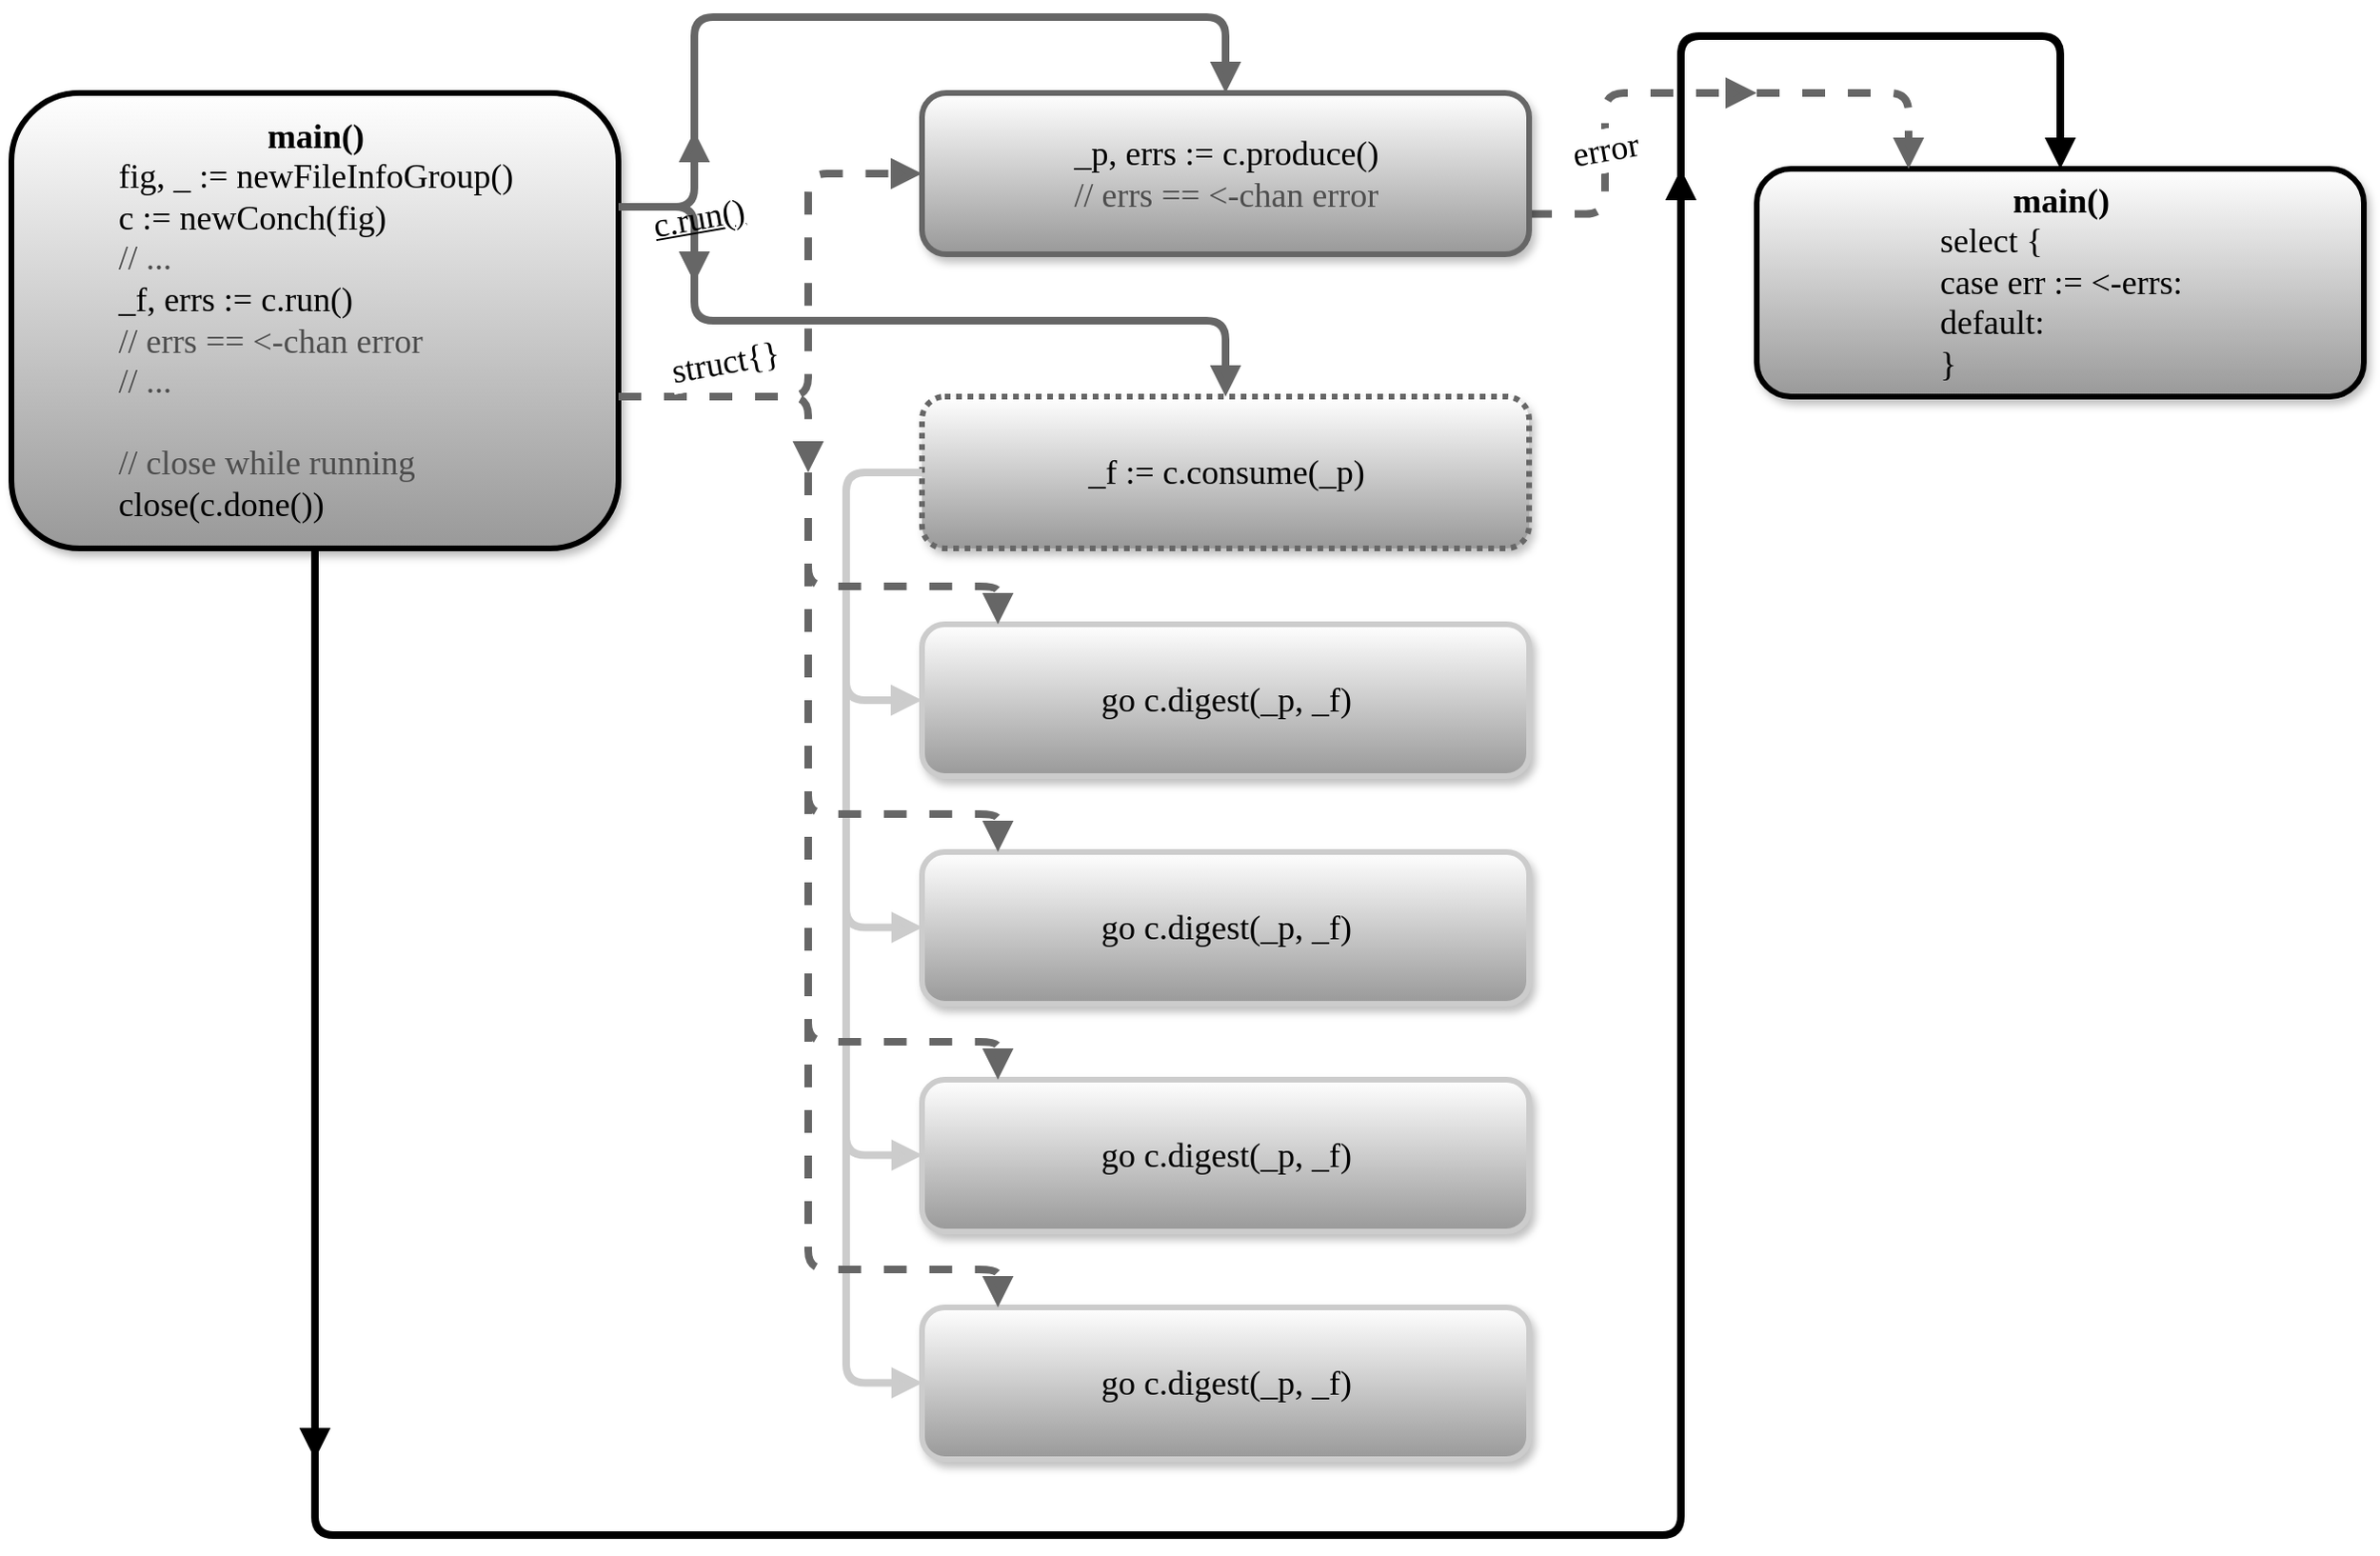 <mxfile userAgent="Mozilla/5.0 (X11; Linux x86_64) AppleWebKit/537.36 (KHTML, like Gecko) Ubuntu Chromium/53.0.279.143 Chrome/53.0.279.143 Safari/537.36" version="6.0.1.7" editor="www.draw.io" type="google"><diagram name="Page-1"><mxGraphModel dx="2052" dy="1925" grid="1" gridSize="10" guides="1" tooltips="1" connect="1" arrows="1" fold="1" page="1" pageScale="1.5" pageWidth="960" pageHeight="800" math="0" shadow="0"><root><mxCell id="0" style=";html=1;"/><mxCell id="1" style=";html=1;" parent="0"/><mxCell id="6a6d49dab7758944-105" value="" style="edgeStyle=elbowEdgeStyle;strokeWidth=4;endArrow=block;endFill=1;fontStyle=0;dashed=1;html=1;fontFamily=Lucida Console;fontSize=18;strokeColor=#666666;exitX=1;exitY=0.75;" edge="1" parent="1" source="3"><mxGeometry x="-250" y="-309.647" width="100" height="100" as="geometry"><mxPoint x="900" y="40.353" as="sourcePoint"/><mxPoint x="920" y="40" as="targetPoint"/><Array as="points"><mxPoint x="840" y="40"/><mxPoint x="900" y="-39.647"/></Array></mxGeometry></mxCell><mxCell id="3" value="&lt;div style=&quot;text-align: left&quot;&gt;&lt;span&gt;_p, errs := c.produce()&lt;/span&gt;&lt;/div&gt;&lt;div style=&quot;text-align: left&quot;&gt;&lt;span&gt;&lt;font color=&quot;#4d4d4d&quot;&gt;// errs == &amp;lt;-chan error&lt;/font&gt;&lt;/span&gt;&lt;/div&gt;" style="rounded=1;fillColor=#FFFFFF;strokeColor=#666666;shadow=1;gradientColor=#999999;fontStyle=0;html=1;fontFamily=Lucida Console;fontSize=18;strokeWidth=3;" vertex="1" parent="1"><mxGeometry x="480" y="40" width="320" height="85" as="geometry"/></mxCell><mxCell id="29" value="" style="edgeStyle=elbowEdgeStyle;elbow=vertical;strokeWidth=4;endArrow=block;endFill=1;fontStyle=0;html=1;fontFamily=Lucida Console;fontSize=18;entryX=0.5;entryY=0;strokeColor=#666666;" edge="1" parent="1" target="3"><mxGeometry x="230" y="-155" width="100" height="100" as="geometry"><mxPoint x="360" y="80" as="sourcePoint"/><mxPoint x="640" y="-5" as="targetPoint"/><Array as="points"><mxPoint x="590"/><mxPoint x="500" y="-40"/><mxPoint x="460" y="-45"/></Array></mxGeometry></mxCell><mxCell id="6a6d49dab7758944-55" value="&lt;div style=&quot;text-align: center&quot;&gt;&lt;span&gt;&lt;b&gt;main()&lt;/b&gt;&lt;/span&gt;&lt;/div&gt;&lt;div style=&quot;text-align: left&quot;&gt;fig, _ := newFileInfoGroup()&lt;/div&gt;&lt;div style=&quot;text-align: left&quot;&gt;c := newConch(fig)&lt;/div&gt;&lt;div style=&quot;text-align: left&quot;&gt;&lt;font color=&quot;#4d4d4d&quot;&gt;// ...&lt;/font&gt;&lt;/div&gt;&lt;div style=&quot;text-align: left&quot;&gt;&lt;div&gt;&lt;span&gt;_f, errs := c.run()&lt;/span&gt;&lt;br&gt;&lt;/div&gt;&lt;div&gt;&lt;span style=&quot;color: rgb(77 , 77 , 77)&quot;&gt;// errs == &amp;lt;-chan error&lt;/span&gt;&lt;/div&gt;&lt;div&gt;&lt;span style=&quot;color: rgb(77 , 77 , 77)&quot;&gt;// ...&lt;/span&gt;&lt;/div&gt;&lt;div&gt;&lt;span style=&quot;color: rgb(77 , 77 , 77)&quot;&gt;&lt;br&gt;&lt;/span&gt;&lt;/div&gt;&lt;div&gt;&lt;span style=&quot;color: rgb(77 , 77 , 77)&quot;&gt;// close while running&lt;/span&gt;&lt;br&gt;&lt;/div&gt;&lt;/div&gt;&lt;div style=&quot;text-align: left&quot;&gt;close(c.done())&lt;/div&gt;" style="rounded=1;fillColor=#FFFFFF;strokeColor=#000000;shadow=1;gradientColor=#999999;fontStyle=0;html=1;fontFamily=Lucida Console;fontSize=18;strokeWidth=3;align=center;" vertex="1" parent="1"><mxGeometry y="40" width="320" height="240" as="geometry"/></mxCell><mxCell id="6a6d49dab7758944-60" value="" style="edgeStyle=elbowEdgeStyle;elbow=vertical;strokeWidth=4;endArrow=block;endFill=1;fontStyle=0;html=1;fontFamily=Lucida Console;fontSize=18;strokeColor=#666666;" edge="1" parent="1"><mxGeometry x="130" y="-40" width="100" height="100" as="geometry"><mxPoint x="320" y="100" as="sourcePoint"/><mxPoint x="360" y="140" as="targetPoint"/><Array as="points"><mxPoint x="340" y="100"/><mxPoint x="360" y="114"/></Array></mxGeometry></mxCell><mxCell id="6a6d49dab7758944-64" value="" style="edgeStyle=elbowEdgeStyle;elbow=vertical;strokeWidth=4;endArrow=block;endFill=1;fontStyle=0;html=1;fontFamily=Lucida Console;fontSize=18;exitX=0.5;exitY=1;" edge="1" parent="1" source="6a6d49dab7758944-55"><mxGeometry x="-287" y="15" width="100" height="100" as="geometry"><mxPoint x="160" y="210" as="sourcePoint"/><mxPoint x="160" y="760" as="targetPoint"/><Array as="points"><mxPoint x="150" y="370"/><mxPoint x="160" y="230"/></Array></mxGeometry></mxCell><mxCell id="6a6d49dab7758944-66" value="&lt;div style=&quot;text-align: left&quot;&gt;&lt;span&gt;_f := c.consume(_p)&lt;/span&gt;&lt;/div&gt;" style="rounded=1;fillColor=#FFFFFF;strokeColor=#666666;shadow=1;gradientColor=#999999;fontStyle=0;html=1;fontFamily=Lucida Console;fontSize=18;strokeWidth=3;dashed=1;dashPattern=1 1;" vertex="1" parent="1"><mxGeometry x="480" y="200" width="320" height="80" as="geometry"/></mxCell><mxCell id="6a6d49dab7758944-67" value="" style="edgeStyle=elbowEdgeStyle;elbow=vertical;strokeWidth=4;endArrow=block;endFill=1;fontStyle=0;html=1;fontFamily=Lucida Console;fontSize=18;entryX=0.5;entryY=0;strokeColor=#666666;" edge="1" parent="1" target="6a6d49dab7758944-66"><mxGeometry x="230" y="45" width="100" height="100" as="geometry"><mxPoint x="360" y="120" as="sourcePoint"/><mxPoint x="640.353" y="195.059" as="targetPoint"/><Array as="points"><mxPoint x="480" y="160"/><mxPoint x="500" y="160"/><mxPoint x="460" y="155"/></Array></mxGeometry></mxCell><mxCell id="6a6d49dab7758944-68" value="&lt;div style=&quot;text-align: left&quot;&gt;&lt;span&gt;go c.digest&lt;/span&gt;&lt;span&gt;(_p, _f)&lt;/span&gt;&lt;/div&gt;" style="rounded=1;fillColor=#FFFFFF;strokeColor=#CCCCCC;shadow=1;gradientColor=#999999;fontStyle=0;html=1;fontFamily=Lucida Console;fontSize=18;strokeWidth=3;" vertex="1" parent="1"><mxGeometry x="480" y="320" width="320" height="80" as="geometry"/></mxCell><mxCell id="6a6d49dab7758944-69" value="&lt;div style=&quot;text-align: left&quot;&gt;&lt;span&gt;go c.digest&lt;/span&gt;&lt;span&gt;(_p, _f)&lt;/span&gt;&lt;/div&gt;" style="rounded=1;fillColor=#FFFFFF;strokeColor=#CCCCCC;shadow=1;gradientColor=#999999;fontStyle=0;html=1;fontFamily=Lucida Console;fontSize=18;strokeWidth=3;" vertex="1" parent="1"><mxGeometry x="480" y="440" width="320" height="80" as="geometry"/></mxCell><mxCell id="6a6d49dab7758944-70" value="&lt;div style=&quot;text-align: left&quot;&gt;&lt;span&gt;go c.digest&lt;/span&gt;&lt;span&gt;(_p, _f)&lt;/span&gt;&lt;/div&gt;" style="rounded=1;fillColor=#FFFFFF;strokeColor=#CCCCCC;shadow=1;gradientColor=#999999;fontStyle=0;html=1;fontFamily=Lucida Console;fontSize=18;strokeWidth=3;" vertex="1" parent="1"><mxGeometry x="480" y="560" width="320" height="80" as="geometry"/></mxCell><mxCell id="6a6d49dab7758944-71" value="&lt;div style=&quot;text-align: left&quot;&gt;&lt;span&gt;go c.digest&lt;/span&gt;&lt;span&gt;(_p, _f)&lt;/span&gt;&lt;/div&gt;" style="rounded=1;fillColor=#FFFFFF;strokeColor=#CCCCCC;shadow=1;gradientColor=#999999;fontStyle=0;html=1;fontFamily=Lucida Console;fontSize=18;strokeWidth=3;" vertex="1" parent="1"><mxGeometry x="480" y="680" width="320" height="80" as="geometry"/></mxCell><mxCell id="6a6d49dab7758944-72" value="" style="edgeStyle=elbowEdgeStyle;strokeWidth=4;endArrow=block;endFill=1;fontStyle=0;html=1;fontFamily=Lucida Console;fontSize=18;entryX=0;entryY=0.5;strokeColor=#CCCCCC;" edge="1" parent="1" target="6a6d49dab7758944-68"><mxGeometry x="80" y="375" width="100" height="100" as="geometry"><mxPoint x="480" y="240" as="sourcePoint"/><mxPoint x="470" y="370" as="targetPoint"/><Array as="points"><mxPoint x="440" y="320"/></Array></mxGeometry></mxCell><mxCell id="6a6d49dab7758944-73" value="" style="edgeStyle=elbowEdgeStyle;strokeWidth=4;endArrow=block;endFill=1;fontStyle=0;html=1;fontFamily=Lucida Console;fontSize=18;entryX=0;entryY=0.5;strokeColor=#CCCCCC;" edge="1" parent="1"><mxGeometry x="80" y="495" width="100" height="100" as="geometry"><mxPoint x="440" y="320" as="sourcePoint"/><mxPoint x="480.353" y="479.765" as="targetPoint"/><Array as="points"><mxPoint x="440" y="440"/></Array></mxGeometry></mxCell><mxCell id="6a6d49dab7758944-74" value="" style="edgeStyle=elbowEdgeStyle;strokeWidth=4;endArrow=block;endFill=1;fontStyle=0;html=1;fontFamily=Lucida Console;fontSize=18;entryX=0;entryY=0.5;strokeColor=#CCCCCC;" edge="1" parent="1"><mxGeometry x="80" y="615" width="100" height="100" as="geometry"><mxPoint x="440" y="440" as="sourcePoint"/><mxPoint x="480.353" y="599.765" as="targetPoint"/><Array as="points"><mxPoint x="440" y="560"/></Array></mxGeometry></mxCell><mxCell id="6a6d49dab7758944-75" value="" style="edgeStyle=elbowEdgeStyle;strokeWidth=4;endArrow=block;endFill=1;fontStyle=0;html=1;fontFamily=Lucida Console;fontSize=18;entryX=0;entryY=0.5;strokeColor=#CCCCCC;" edge="1" parent="1"><mxGeometry x="80" y="735" width="100" height="100" as="geometry"><mxPoint x="440" y="560" as="sourcePoint"/><mxPoint x="480.353" y="719.765" as="targetPoint"/><Array as="points"><mxPoint x="440" y="680"/></Array></mxGeometry></mxCell><mxCell id="6a6d49dab7758944-87" value="" style="edgeStyle=elbowEdgeStyle;strokeWidth=4;endArrow=block;endFill=1;fontStyle=0;dashed=1;html=1;fontFamily=Lucida Console;fontSize=18;elbow=vertical;strokeColor=#666666;" edge="1" parent="1"><mxGeometry x="-350" y="-320" width="100" height="100" as="geometry"><mxPoint x="420" y="240" as="sourcePoint"/><mxPoint x="520" y="320" as="targetPoint"/><Array as="points"><mxPoint x="840" y="300"/></Array></mxGeometry></mxCell><mxCell id="6a6d49dab7758944-88" value="" style="edgeStyle=elbowEdgeStyle;strokeWidth=4;endArrow=block;endFill=1;fontStyle=0;dashed=1;html=1;fontFamily=Lucida Console;fontSize=18;elbow=vertical;strokeColor=#666666;" edge="1" parent="1"><mxGeometry x="-350" y="-200" width="100" height="100" as="geometry"><mxPoint x="420" y="240" as="sourcePoint"/><mxPoint x="520" y="440" as="targetPoint"/><Array as="points"><mxPoint x="840" y="420"/></Array></mxGeometry></mxCell><mxCell id="6a6d49dab7758944-90" value="" style="edgeStyle=elbowEdgeStyle;strokeWidth=4;endArrow=block;endFill=1;fontStyle=0;dashed=1;html=1;fontFamily=Lucida Console;fontSize=18;elbow=vertical;strokeColor=#666666;" edge="1" parent="1"><mxGeometry x="-350" y="-80" width="100" height="100" as="geometry"><mxPoint x="420" y="240" as="sourcePoint"/><mxPoint x="520" y="560" as="targetPoint"/><Array as="points"><mxPoint x="840" y="540"/></Array></mxGeometry></mxCell><mxCell id="6a6d49dab7758944-91" value="" style="edgeStyle=elbowEdgeStyle;strokeWidth=4;endArrow=block;endFill=1;fontStyle=0;dashed=1;html=1;fontFamily=Lucida Console;fontSize=18;elbow=vertical;strokeColor=#666666;" edge="1" parent="1"><mxGeometry x="-350" y="40" width="100" height="100" as="geometry"><mxPoint x="420" y="240" as="sourcePoint"/><mxPoint x="520" y="680" as="targetPoint"/><Array as="points"><mxPoint x="520" y="660"/><mxPoint x="840" y="660"/></Array></mxGeometry></mxCell><mxCell id="6a6d49dab7758944-92" value="&lt;b&gt;main()&lt;/b&gt;&lt;div style=&quot;text-align: left&quot;&gt;select {&lt;/div&gt;&lt;div style=&quot;text-align: left&quot;&gt;case err := &amp;lt;-errs:&lt;/div&gt;&lt;div style=&quot;text-align: left&quot;&gt;default:&lt;/div&gt;&lt;div style=&quot;text-align: left&quot;&gt;}&lt;/div&gt;" style="rounded=1;fillColor=#FFFFFF;strokeColor=#000000;shadow=1;gradientColor=#999999;fontStyle=0;html=1;fontFamily=Lucida Console;fontSize=18;strokeWidth=3;" vertex="1" parent="1"><mxGeometry x="920" y="80" width="320" height="120" as="geometry"/></mxCell><mxCell id="6a6d49dab7758944-93" value="" style="edgeStyle=elbowEdgeStyle;elbow=vertical;strokeWidth=4;endArrow=block;endFill=1;fontStyle=0;html=1;fontFamily=Lucida Console;fontSize=18;" edge="1" parent="1"><mxGeometry x="220" y="685" width="100" height="100" as="geometry"><mxPoint x="160" y="720" as="sourcePoint"/><mxPoint x="880" y="80" as="targetPoint"/><Array as="points"><mxPoint x="470" y="800"/><mxPoint x="490" y="800"/><mxPoint x="450" y="795"/></Array></mxGeometry></mxCell><mxCell id="6a6d49dab7758944-94" value="" style="edgeStyle=elbowEdgeStyle;elbow=vertical;strokeWidth=4;endArrow=block;endFill=1;fontStyle=0;html=1;fontFamily=Lucida Console;fontSize=18;" edge="1" parent="1"><mxGeometry x="750" y="-145" width="100" height="100" as="geometry"><mxPoint x="880" y="90" as="sourcePoint"/><mxPoint x="1080" y="80" as="targetPoint"/><Array as="points"><mxPoint x="1110" y="10"/><mxPoint x="1020" y="-30"/><mxPoint x="980" y="-35"/></Array></mxGeometry></mxCell><mxCell id="6a6d49dab7758944-98" value="" style="edgeStyle=elbowEdgeStyle;strokeWidth=4;endArrow=block;endFill=1;fontStyle=0;dashed=1;html=1;fontFamily=Lucida Console;fontSize=18;strokeColor=#666666;elbow=vertical;entryX=0.25;entryY=0;" edge="1" parent="1" target="6a6d49dab7758944-92"><mxGeometry x="-410" y="-440" width="100" height="100" as="geometry"><mxPoint x="920" y="40" as="sourcePoint"/><mxPoint x="960" y="50" as="targetPoint"/><Array as="points"><mxPoint x="980" y="40"/><mxPoint x="980" y="40"/></Array></mxGeometry></mxCell><mxCell id="6a6d49dab7758944-101" value="error" style="text;html=1;resizable=0;points=[];align=center;verticalAlign=middle;labelBackgroundColor=#ffffff;fontSize=18;fontFamily=Lucida Console;labelBorderColor=#FFFFFF;spacingTop=0;spacingLeft=0;spacing=2;spacingBottom=0;spacingRight=0;rotation=350;" vertex="1" connectable="0" parent="6a6d49dab7758944-98"><mxGeometry relative="1" as="geometry"><mxPoint x="-140" y="30" as="offset"/></mxGeometry></mxCell><mxCell id="18b541ab15c5efee-29" value="" style="edgeStyle=elbowEdgeStyle;elbow=vertical;strokeWidth=4;endArrow=block;endFill=1;fontStyle=0;html=1;fontFamily=Lucida Console;fontSize=18;strokeColor=#666666;exitX=1;exitY=0.25;" edge="1" parent="1" source="6a6d49dab7758944-55"><mxGeometry x="200" y="-72" width="100" height="100" as="geometry"><mxPoint x="390" y="68" as="sourcePoint"/><mxPoint x="360" y="60" as="targetPoint"/><Array as="points"><mxPoint x="340" y="100"/></Array></mxGeometry></mxCell><mxCell id="18b541ab15c5efee-30" value="" style="edgeStyle=elbowEdgeStyle;strokeWidth=4;endArrow=block;endFill=1;fontStyle=0;dashed=1;html=1;fontFamily=Lucida Console;fontSize=18;strokeColor=#666666;" edge="1" parent="1"><mxGeometry x="-400" y="20" width="100" height="100" as="geometry"><mxPoint x="320" y="200" as="sourcePoint"/><mxPoint x="420" y="240" as="targetPoint"/><Array as="points"><mxPoint x="420" y="230"/></Array></mxGeometry></mxCell><mxCell id="18b541ab15c5efee-33" value="" style="edgeStyle=elbowEdgeStyle;strokeWidth=4;endArrow=block;endFill=1;fontStyle=0;dashed=1;html=1;fontFamily=Lucida Console;fontSize=18;strokeColor=#666666;entryX=0;entryY=0.5;" edge="1" parent="1" target="3"><mxGeometry x="-390" y="-5" width="100" height="100" as="geometry"><mxPoint x="320" y="200" as="sourcePoint"/><mxPoint x="390" y="225" as="targetPoint"/><Array as="points"><mxPoint x="420" y="140"/></Array></mxGeometry></mxCell><mxCell id="18b541ab15c5efee-36" value="struct{}" style="text;html=1;resizable=0;points=[];align=center;verticalAlign=middle;labelBackgroundColor=#ffffff;fontSize=18;fontFamily=Lucida Console;labelBorderColor=#FFFFFF;spacingTop=0;spacingLeft=0;spacing=2;spacingBottom=0;spacingRight=0;rotation=350;direction=west;" vertex="1" connectable="0" parent="1"><mxGeometry x="350" y="230" as="geometry"><mxPoint x="34" y="-43" as="offset"/></mxGeometry></mxCell><mxCell id="c281116cf21977a-29" value="c.run()" style="text;html=1;resizable=0;points=[];align=center;verticalAlign=middle;labelBackgroundColor=none;fontSize=18;fontFamily=Lucida Console;labelBorderColor=none;spacingTop=0;spacingLeft=0;spacing=2;spacingBottom=0;spacingRight=0;rotation=350;direction=west;fontStyle=4" vertex="1" connectable="0" parent="1"><mxGeometry x="336" y="154" as="geometry"><mxPoint x="34" y="-43" as="offset"/></mxGeometry></mxCell></root></mxGraphModel></diagram></mxfile>